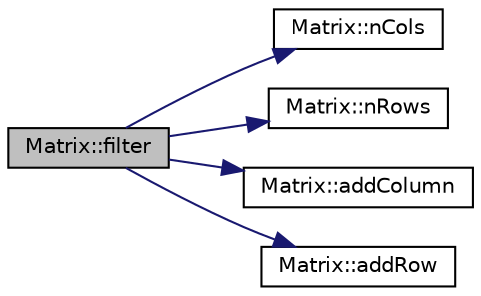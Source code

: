 digraph "Matrix::filter"
{
  bgcolor="transparent";
  edge [fontname="Helvetica",fontsize="10",labelfontname="Helvetica",labelfontsize="10"];
  node [fontname="Helvetica",fontsize="10",shape=record];
  rankdir="LR";
  Node74 [label="Matrix::filter",height=0.2,width=0.4,color="black", fillcolor="grey75", style="filled", fontcolor="black"];
  Node74 -> Node75 [color="midnightblue",fontsize="10",style="solid",fontname="Helvetica"];
  Node75 [label="Matrix::nCols",height=0.2,width=0.4,color="black",URL="$classMatrix.html#a978acd1635d3b39906fb359b64120eb1"];
  Node74 -> Node76 [color="midnightblue",fontsize="10",style="solid",fontname="Helvetica"];
  Node76 [label="Matrix::nRows",height=0.2,width=0.4,color="black",URL="$classMatrix.html#ad654d350a6c4831500016c403756cb88"];
  Node74 -> Node77 [color="midnightblue",fontsize="10",style="solid",fontname="Helvetica"];
  Node77 [label="Matrix::addColumn",height=0.2,width=0.4,color="black",URL="$classMatrix.html#ac28a0846518ca104d36de2242bf1cc6e",tooltip="Adds a column at the end of the matrix. "];
  Node74 -> Node78 [color="midnightblue",fontsize="10",style="solid",fontname="Helvetica"];
  Node78 [label="Matrix::addRow",height=0.2,width=0.4,color="black",URL="$classMatrix.html#a10cf85a4d92ee5071f863c3b1a5c7855",tooltip="Adds a row at the end of the matrix. "];
}
